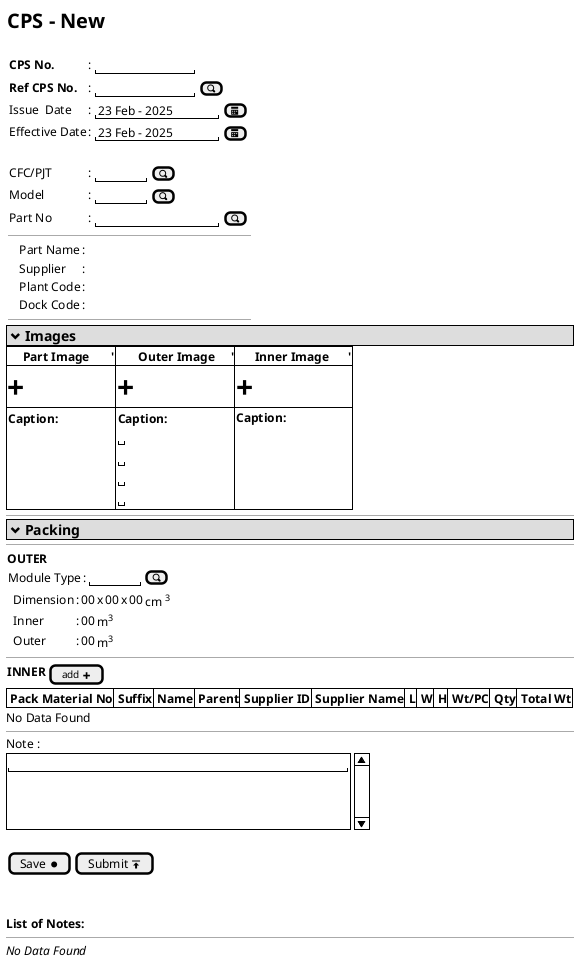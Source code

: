 @startuml
@startsalt
{
  {
    <b><size:20>CPS - New
    .
    {
      {
        <b>CPS No.      |: {|"            " |}
        <b>Ref CPS No.  |: {|"            "| [<&magnifying-glass>]}| *
        Issue  Date     |: {| " 23 Feb - 2025 " | [<&calendar>]|}
        Effective Date  |: {| " 23 Feb - 2025 " | [<&calendar>]|}
        .
        CFC/PJT        |: {|"      "  | [<&magnifying-glass>]}
        Model          |: {|"      "  | [<&magnifying-glass>]}
        Part No        |: {|"               " | [<&magnifying-glass>]}
      }
      --      
      {
        .|.|Part Name   |: |*
        .|.|Supplier    |: ||*
        .|.|Plant Code  |: ||*
        .|.|Dock Code   |: ||*

      }
      --
    }
  }
  {*
    <b><size:14> <&chevron-bottom> Images
  }
  {#
    |<b>     Part Image       '|<b>       Outer Image     '|<b>      Inner Image      '|*
    |<size:30><b>+                |<size:30><b>+        |<size:30><b>+|*
    |{ 
       <b>Caption: 
       
       
       
    }|{ 
       <b>Caption: 
       ""
       ""
       ""
       ""
    }|*|<b>Caption: |*|*|*|*
  }
  --
  {*
    <b><size:14> <&chevron-bottom> Packing
  }
  --
  {
    <b>OUTER
    { Module Type     |: |"      " | [<&magnifying-glass>] | }*  
    {
      .| Dimension     |: | 00 | x | 00 | x | 00 | cm <sup>3</sup> |*
      .| Inner         |: | 00 | m<sup>3</sup>                      |*
      .| Outer         |: | 00 | m<sup>3</sup>                      |*
    }
  }
  --
  {
    |<b>INNER   | [<size:10>add <&plus>] |*
  }
  {#
    |<b> Pack Material No     |<b> Suffix |<b> Name      |<b> Parent    |<b> Supplier ID |<b> Supplier Name |<b> L  |<b> W  |<b> H  |<b> Wt/PC |<b> Qty |<b> Total Wt |*
  }
  No Data Found
  --
  Note :
  {SI
    "                                          "
    .
    .
    .
  }
  .
  {[Save <&media-record>] | [Submit <&data-transfer-upload>]}
  .
  .
  <b>List of Notes:
  --
  <i>No Data Found 
}
@endsalt
@enduml
